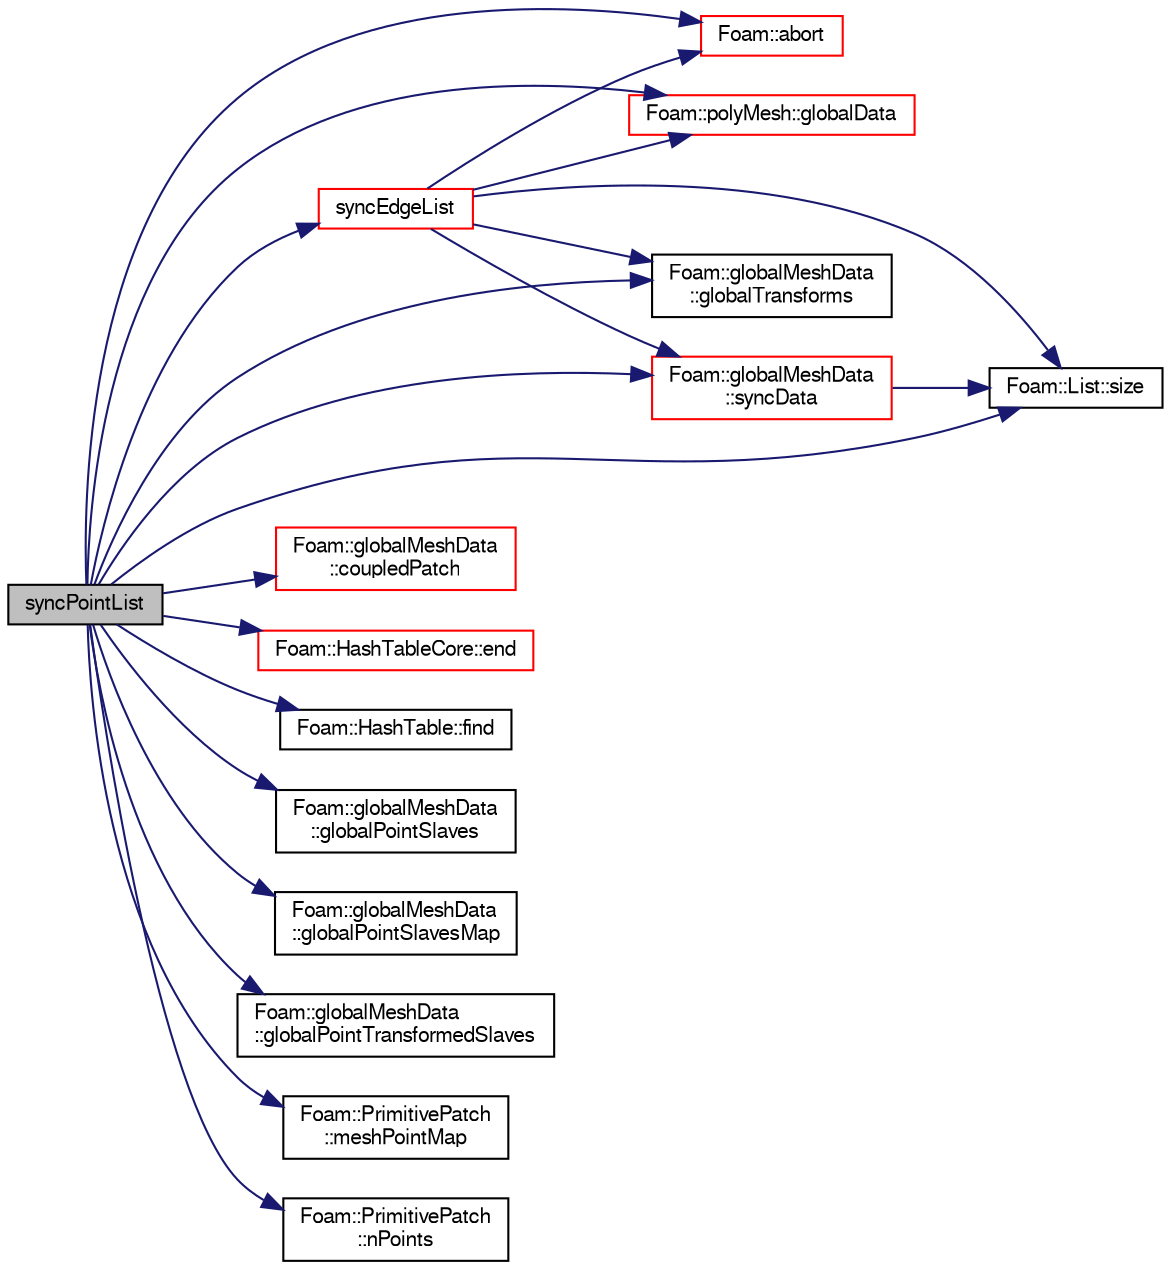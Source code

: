 digraph "syncPointList"
{
  bgcolor="transparent";
  edge [fontname="FreeSans",fontsize="10",labelfontname="FreeSans",labelfontsize="10"];
  node [fontname="FreeSans",fontsize="10",shape=record];
  rankdir="LR";
  Node1438 [label="syncPointList",height=0.2,width=0.4,color="black", fillcolor="grey75", style="filled", fontcolor="black"];
  Node1438 -> Node1439 [color="midnightblue",fontsize="10",style="solid",fontname="FreeSans"];
  Node1439 [label="Foam::abort",height=0.2,width=0.4,color="red",URL="$a21124.html#a447107a607d03e417307c203fa5fb44b"];
  Node1438 -> Node1482 [color="midnightblue",fontsize="10",style="solid",fontname="FreeSans"];
  Node1482 [label="Foam::globalMeshData\l::coupledPatch",height=0.2,width=0.4,color="red",URL="$a27334.html#adbf1d40edb1a4d9d7175cc03028a82e7",tooltip="Return patch of all coupled faces. "];
  Node1438 -> Node1495 [color="midnightblue",fontsize="10",style="solid",fontname="FreeSans"];
  Node1495 [label="Foam::HashTableCore::end",height=0.2,width=0.4,color="red",URL="$a25706.html#a540580a296c0ff351686ceb4f27b6fe6",tooltip="iteratorEnd set to beyond the end of any HashTable "];
  Node1438 -> Node1503 [color="midnightblue",fontsize="10",style="solid",fontname="FreeSans"];
  Node1503 [label="Foam::HashTable::find",height=0.2,width=0.4,color="black",URL="$a25702.html#a76b2c74ebd9f33fa9f76261b027ffc11",tooltip="Find and return an iterator set at the hashedEntry. "];
  Node1438 -> Node1504 [color="midnightblue",fontsize="10",style="solid",fontname="FreeSans"];
  Node1504 [label="Foam::polyMesh::globalData",height=0.2,width=0.4,color="red",URL="$a27410.html#a5e9cb8eb9e52843d336386b13423d19c",tooltip="Return parallel info. "];
  Node1438 -> Node1505 [color="midnightblue",fontsize="10",style="solid",fontname="FreeSans"];
  Node1505 [label="Foam::globalMeshData\l::globalPointSlaves",height=0.2,width=0.4,color="black",URL="$a27334.html#abd6bb511169e3569e1a9b3e6aa050e4f"];
  Node1438 -> Node1506 [color="midnightblue",fontsize="10",style="solid",fontname="FreeSans"];
  Node1506 [label="Foam::globalMeshData\l::globalPointSlavesMap",height=0.2,width=0.4,color="black",URL="$a27334.html#a747bfe0f5583f76d7691018964bf660e"];
  Node1438 -> Node1507 [color="midnightblue",fontsize="10",style="solid",fontname="FreeSans"];
  Node1507 [label="Foam::globalMeshData\l::globalPointTransformedSlaves",height=0.2,width=0.4,color="black",URL="$a27334.html#ada74699f61ecc1bf6e786fac6a0d0284"];
  Node1438 -> Node1508 [color="midnightblue",fontsize="10",style="solid",fontname="FreeSans"];
  Node1508 [label="Foam::globalMeshData\l::globalTransforms",height=0.2,width=0.4,color="black",URL="$a27334.html#ac9bc896b4902c5873e7314dcc15477c8",tooltip="Global transforms numbering. "];
  Node1438 -> Node1509 [color="midnightblue",fontsize="10",style="solid",fontname="FreeSans"];
  Node1509 [label="Foam::PrimitivePatch\l::meshPointMap",height=0.2,width=0.4,color="black",URL="$a27538.html#a4bfdf4cb7ea71c49e0131cb6358eacf7",tooltip="Mesh point map. Given the global point index find its. "];
  Node1438 -> Node1510 [color="midnightblue",fontsize="10",style="solid",fontname="FreeSans"];
  Node1510 [label="Foam::PrimitivePatch\l::nPoints",height=0.2,width=0.4,color="black",URL="$a27538.html#a1c886a784a597459dbf2d9470798e9dd",tooltip="Return number of points supporting patch faces. "];
  Node1438 -> Node1511 [color="midnightblue",fontsize="10",style="solid",fontname="FreeSans"];
  Node1511 [label="Foam::List::size",height=0.2,width=0.4,color="black",URL="$a25694.html#a8a5f6fa29bd4b500caf186f60245b384",tooltip="Override size to be inconsistent with allocated storage. "];
  Node1438 -> Node1512 [color="midnightblue",fontsize="10",style="solid",fontname="FreeSans"];
  Node1512 [label="Foam::globalMeshData\l::syncData",height=0.2,width=0.4,color="red",URL="$a27334.html#a81fffc5ec4bfe50dd3ba0a3ca38ee2f1",tooltip="Helper: synchronise data with transforms. "];
  Node1512 -> Node1511 [color="midnightblue",fontsize="10",style="solid",fontname="FreeSans"];
  Node1438 -> Node1522 [color="midnightblue",fontsize="10",style="solid",fontname="FreeSans"];
  Node1522 [label="syncEdgeList",height=0.2,width=0.4,color="red",URL="$a27502.html#a5ed3e64d2ef89e3823674727ea1b3d58",tooltip="Synchronize values on all mesh edges. "];
  Node1522 -> Node1511 [color="midnightblue",fontsize="10",style="solid",fontname="FreeSans"];
  Node1522 -> Node1439 [color="midnightblue",fontsize="10",style="solid",fontname="FreeSans"];
  Node1522 -> Node1504 [color="midnightblue",fontsize="10",style="solid",fontname="FreeSans"];
  Node1522 -> Node1508 [color="midnightblue",fontsize="10",style="solid",fontname="FreeSans"];
  Node1522 -> Node1512 [color="midnightblue",fontsize="10",style="solid",fontname="FreeSans"];
}
